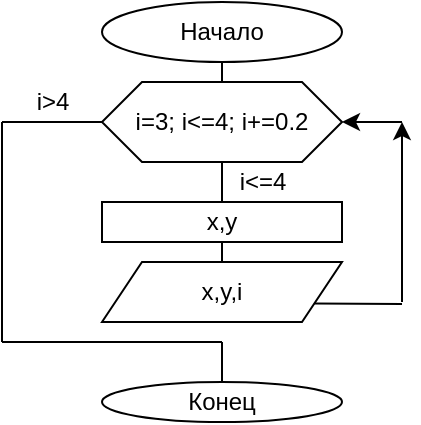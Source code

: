 <mxfile version="13.6.2" type="device"><diagram id="ZDGJTJuT80K_Wrtcm6KT" name="Page-1"><mxGraphModel dx="378" dy="244" grid="1" gridSize="10" guides="1" tooltips="1" connect="1" arrows="1" fold="1" page="1" pageScale="1" pageWidth="850" pageHeight="1100" math="0" shadow="0"><root><mxCell id="0"/><mxCell id="1" parent="0"/><mxCell id="h-dNeDwBF3b76NtA6CKb-1" value="Начало" style="ellipse;whiteSpace=wrap;html=1;" parent="1" vertex="1"><mxGeometry x="380" y="10" width="120" height="30" as="geometry"/></mxCell><mxCell id="h-dNeDwBF3b76NtA6CKb-2" value="" style="endArrow=none;html=1;entryX=0.5;entryY=1;entryDx=0;entryDy=0;" parent="1" target="h-dNeDwBF3b76NtA6CKb-1" edge="1"><mxGeometry width="50" height="50" relative="1" as="geometry"><mxPoint x="440" y="60" as="sourcePoint"/><mxPoint x="470" y="60" as="targetPoint"/></mxGeometry></mxCell><mxCell id="h-dNeDwBF3b76NtA6CKb-3" value="i=3; i&amp;lt;=4; i+=0.2" style="shape=hexagon;perimeter=hexagonPerimeter2;whiteSpace=wrap;html=1;fixedSize=1;" parent="1" vertex="1"><mxGeometry x="380" y="50" width="120" height="40" as="geometry"/></mxCell><mxCell id="h-dNeDwBF3b76NtA6CKb-4" value="" style="endArrow=none;html=1;exitX=0.5;exitY=1;exitDx=0;exitDy=0;" parent="1" source="h-dNeDwBF3b76NtA6CKb-3" edge="1"><mxGeometry width="50" height="50" relative="1" as="geometry"><mxPoint x="420" y="110" as="sourcePoint"/><mxPoint x="440" y="120" as="targetPoint"/></mxGeometry></mxCell><mxCell id="h-dNeDwBF3b76NtA6CKb-5" value="i&amp;lt;=4" style="text;html=1;align=center;verticalAlign=middle;resizable=0;points=[];autosize=1;rotation=0;" parent="1" vertex="1"><mxGeometry x="440" y="90" width="40" height="20" as="geometry"/></mxCell><mxCell id="h-dNeDwBF3b76NtA6CKb-6" value="x,y" style="rounded=0;whiteSpace=wrap;html=1;" parent="1" vertex="1"><mxGeometry x="380" y="110" width="120" height="20" as="geometry"/></mxCell><mxCell id="h-dNeDwBF3b76NtA6CKb-7" value="" style="endArrow=none;html=1;exitX=0.5;exitY=1;exitDx=0;exitDy=0;" parent="1" source="h-dNeDwBF3b76NtA6CKb-6" target="h-dNeDwBF3b76NtA6CKb-8" edge="1"><mxGeometry width="50" height="50" relative="1" as="geometry"><mxPoint x="420" y="110" as="sourcePoint"/><mxPoint x="440" y="150" as="targetPoint"/></mxGeometry></mxCell><mxCell id="h-dNeDwBF3b76NtA6CKb-8" value="x,y,i" style="shape=parallelogram;perimeter=parallelogramPerimeter;whiteSpace=wrap;html=1;fixedSize=1;" parent="1" vertex="1"><mxGeometry x="380" y="140" width="120" height="30" as="geometry"/></mxCell><mxCell id="h-dNeDwBF3b76NtA6CKb-12" value="" style="endArrow=none;html=1;exitX=1;exitY=0.75;exitDx=0;exitDy=0;" parent="1" source="h-dNeDwBF3b76NtA6CKb-8" edge="1"><mxGeometry width="50" height="50" relative="1" as="geometry"><mxPoint x="420" y="110" as="sourcePoint"/><mxPoint x="530" y="161" as="targetPoint"/></mxGeometry></mxCell><mxCell id="h-dNeDwBF3b76NtA6CKb-13" value="" style="endArrow=classic;html=1;" parent="1" edge="1"><mxGeometry width="50" height="50" relative="1" as="geometry"><mxPoint x="530" y="160" as="sourcePoint"/><mxPoint x="530" y="70" as="targetPoint"/></mxGeometry></mxCell><mxCell id="h-dNeDwBF3b76NtA6CKb-16" value="" style="endArrow=none;html=1;exitX=0;exitY=0.5;exitDx=0;exitDy=0;" parent="1" source="h-dNeDwBF3b76NtA6CKb-3" edge="1"><mxGeometry width="50" height="50" relative="1" as="geometry"><mxPoint x="420" y="130" as="sourcePoint"/><mxPoint x="330" y="70" as="targetPoint"/></mxGeometry></mxCell><mxCell id="h-dNeDwBF3b76NtA6CKb-17" value="i&amp;gt;4" style="text;html=1;align=center;verticalAlign=middle;resizable=0;points=[];autosize=1;" parent="1" vertex="1"><mxGeometry x="340" y="50" width="30" height="20" as="geometry"/></mxCell><mxCell id="h-dNeDwBF3b76NtA6CKb-18" value="Конец" style="ellipse;whiteSpace=wrap;html=1;" parent="1" vertex="1"><mxGeometry x="380" y="200" width="120" height="20" as="geometry"/></mxCell><mxCell id="h-dNeDwBF3b76NtA6CKb-19" value="" style="endArrow=none;html=1;" parent="1" edge="1"><mxGeometry width="50" height="50" relative="1" as="geometry"><mxPoint x="330" y="70" as="sourcePoint"/><mxPoint x="330" y="180" as="targetPoint"/></mxGeometry></mxCell><mxCell id="h-dNeDwBF3b76NtA6CKb-20" value="" style="endArrow=none;html=1;" parent="1" edge="1"><mxGeometry width="50" height="50" relative="1" as="geometry"><mxPoint x="330" y="180" as="sourcePoint"/><mxPoint x="440" y="180" as="targetPoint"/></mxGeometry></mxCell><mxCell id="h-dNeDwBF3b76NtA6CKb-21" value="" style="endArrow=none;html=1;entryX=0.5;entryY=0;entryDx=0;entryDy=0;" parent="1" target="h-dNeDwBF3b76NtA6CKb-18" edge="1"><mxGeometry width="50" height="50" relative="1" as="geometry"><mxPoint x="440" y="180" as="sourcePoint"/><mxPoint x="470" y="110" as="targetPoint"/></mxGeometry></mxCell><mxCell id="h-dNeDwBF3b76NtA6CKb-22" value="" style="endArrow=classic;html=1;entryX=1;entryY=0.5;entryDx=0;entryDy=0;" parent="1" target="h-dNeDwBF3b76NtA6CKb-3" edge="1"><mxGeometry width="50" height="50" relative="1" as="geometry"><mxPoint x="530" y="70" as="sourcePoint"/><mxPoint x="470" y="110" as="targetPoint"/></mxGeometry></mxCell></root></mxGraphModel></diagram></mxfile>